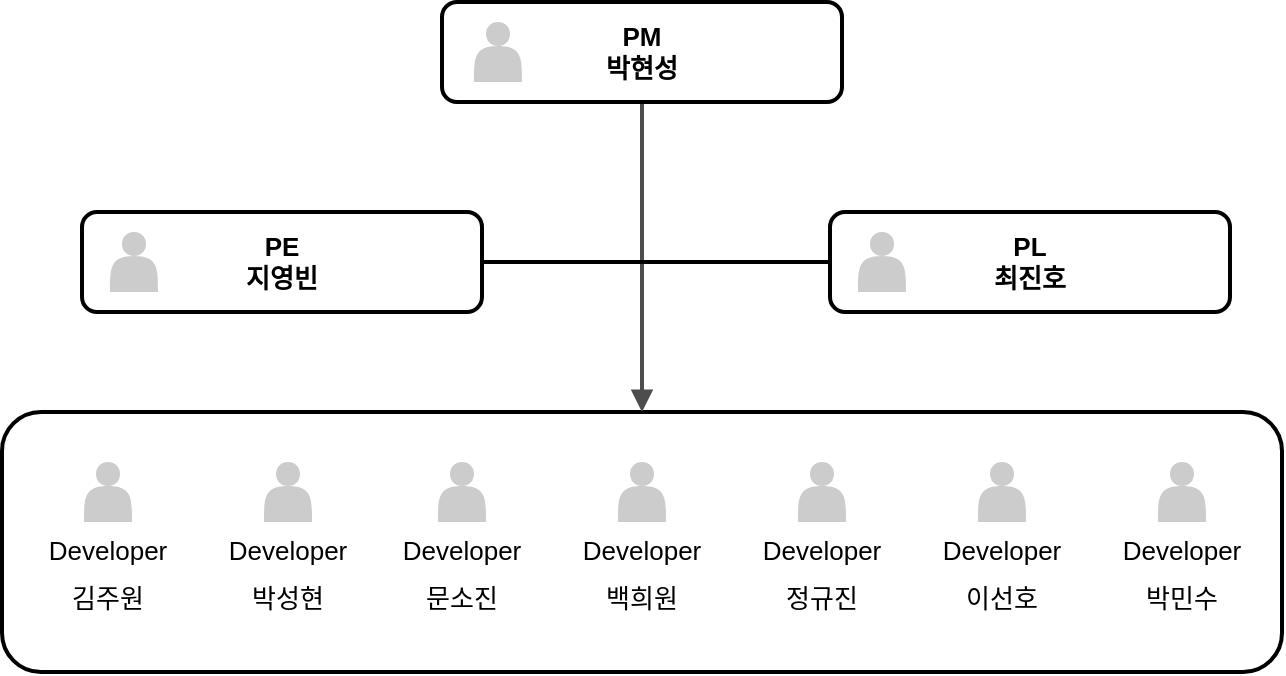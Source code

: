 <mxfile version="14.4.3" type="device"><diagram name="Page-1" id="19d8dcba-68ad-dc05-1034-9cf7b2a963f6"><mxGraphModel dx="905" dy="805" grid="1" gridSize="10" guides="1" tooltips="1" connect="1" arrows="1" fold="1" page="1" pageScale="1" pageWidth="400" pageHeight="400" background="none" math="0" shadow="0"><root><mxCell id="0"/><mxCell id="1" parent="0"/><mxCell id="218ae93e1282097f-19" value="" style="whiteSpace=wrap;html=1;rounded=1;shadow=0;comic=0;strokeWidth=2;fontFamily=Helvetica;align=center;fontSize=13;" parent="1" vertex="1"><mxGeometry x="80" y="245" width="640" height="130" as="geometry"/></mxCell><mxCell id="218ae93e1282097f-21" value="Developer" style="shape=actor;whiteSpace=wrap;html=1;rounded=0;shadow=0;comic=0;strokeWidth=1;fillColor=#CCCCCC;fontFamily=Helvetica;align=center;strokeColor=none;labelPosition=center;verticalLabelPosition=bottom;verticalAlign=top;fontSize=13;" parent="1" vertex="1"><mxGeometry x="211" y="270" width="24" height="30" as="geometry"/></mxCell><mxCell id="218ae93e1282097f-23" value="Developer" style="shape=actor;whiteSpace=wrap;html=1;rounded=0;shadow=0;comic=0;strokeWidth=1;fillColor=#CCCCCC;fontFamily=Helvetica;align=center;strokeColor=none;labelPosition=center;verticalLabelPosition=bottom;verticalAlign=top;fontSize=13;" parent="1" vertex="1"><mxGeometry x="298" y="270" width="24" height="30" as="geometry"/></mxCell><mxCell id="218ae93e1282097f-39" value="Developer" style="shape=actor;whiteSpace=wrap;html=1;rounded=0;shadow=0;comic=0;strokeWidth=1;fillColor=#CCCCCC;fontFamily=Helvetica;align=center;strokeColor=none;labelPosition=center;verticalLabelPosition=bottom;verticalAlign=top;fontSize=13;" parent="1" vertex="1"><mxGeometry x="121" y="270" width="24" height="30" as="geometry"/></mxCell><mxCell id="218ae93e1282097f-52" value="" style="edgeStyle=elbowEdgeStyle;rounded=1;html=1;labelBackgroundColor=none;endArrow=block;endFill=1;strokeColor=#4D4D4D;strokeWidth=2;fontFamily=Helvetica;fontSize=13;exitX=0.5;exitY=1;exitDx=0;exitDy=0;" parent="1" source="6257edae8c83ed4a-1" target="218ae93e1282097f-19" edge="1"><mxGeometry relative="1" as="geometry"><mxPoint x="218.167" y="315" as="sourcePoint"/><Array as="points"><mxPoint x="400" y="160"/><mxPoint x="414" y="140"/></Array></mxGeometry></mxCell><mxCell id="218ae93e1282097f-61" value="김주원" style="text;html=1;strokeColor=none;fillColor=none;align=center;verticalAlign=middle;whiteSpace=wrap;rounded=1;shadow=0;comic=0;fontFamily=Helvetica;fontSize=13;" parent="1" vertex="1"><mxGeometry x="88" y="325" width="90" height="25" as="geometry"/></mxCell><mxCell id="218ae93e1282097f-62" value="박성현" style="text;html=1;strokeColor=none;fillColor=none;align=center;verticalAlign=middle;whiteSpace=wrap;rounded=1;shadow=0;comic=0;fontFamily=Helvetica;fontSize=13;" parent="1" vertex="1"><mxGeometry x="178" y="325" width="90" height="25" as="geometry"/></mxCell><mxCell id="218ae93e1282097f-63" value="문소진" style="text;html=1;strokeColor=none;fillColor=none;align=center;verticalAlign=middle;whiteSpace=wrap;rounded=1;shadow=0;comic=0;fontFamily=Helvetica;fontSize=13;" parent="1" vertex="1"><mxGeometry x="265" y="325" width="90" height="25" as="geometry"/></mxCell><mxCell id="6257edae8c83ed4a-9" value="PE&lt;br style=&quot;font-size: 13px;&quot;&gt;지영빈" style="whiteSpace=wrap;html=1;rounded=1;shadow=0;comic=0;strokeWidth=2;fontFamily=Helvetica;align=center;fontSize=13;fontStyle=1" parent="1" vertex="1"><mxGeometry x="120" y="145" width="200" height="50" as="geometry"/></mxCell><mxCell id="6257edae8c83ed4a-10" value="" style="shape=actor;whiteSpace=wrap;html=1;rounded=0;shadow=0;comic=0;strokeWidth=1;fillColor=#CCCCCC;fontFamily=Helvetica;align=center;strokeColor=none;fontSize=13;fontStyle=1" parent="1" vertex="1"><mxGeometry x="134" y="155" width="24" height="30" as="geometry"/></mxCell><mxCell id="6257edae8c83ed4a-1" value="PM&lt;br style=&quot;font-size: 13px;&quot;&gt;박현성" style="whiteSpace=wrap;html=1;rounded=1;shadow=0;comic=0;strokeWidth=2;fontFamily=Helvetica;align=center;fontSize=13;fontStyle=1" parent="1" vertex="1"><mxGeometry x="300" y="40" width="200" height="50" as="geometry"/></mxCell><mxCell id="6257edae8c83ed4a-2" value="" style="shape=actor;whiteSpace=wrap;html=1;rounded=0;shadow=0;comic=0;strokeWidth=1;fillColor=#CCCCCC;fontFamily=Helvetica;align=center;strokeColor=none;fontSize=13;fontStyle=1" parent="1" vertex="1"><mxGeometry x="316" y="50" width="24" height="30" as="geometry"/></mxCell><mxCell id="218ae93e1282097f-2" value="PL&lt;br style=&quot;font-size: 13px;&quot;&gt;최진호" style="whiteSpace=wrap;html=1;rounded=1;shadow=0;comic=0;strokeWidth=2;fontFamily=Helvetica;align=center;fontSize=13;fontStyle=1" parent="1" vertex="1"><mxGeometry x="494" y="145" width="200" height="50" as="geometry"/></mxCell><mxCell id="218ae93e1282097f-3" value="" style="shape=actor;whiteSpace=wrap;html=1;rounded=0;shadow=0;comic=0;strokeWidth=1;fillColor=#CCCCCC;fontFamily=Helvetica;align=center;strokeColor=none;fontSize=13;fontStyle=1" parent="1" vertex="1"><mxGeometry x="508" y="155" width="24" height="30" as="geometry"/></mxCell><mxCell id="eXImyxtHG8lGxKt6uWZ4-1" value="Developer" style="shape=actor;whiteSpace=wrap;html=1;rounded=0;shadow=0;comic=0;strokeWidth=1;fillColor=#CCCCCC;fontFamily=Helvetica;align=center;strokeColor=none;labelPosition=center;verticalLabelPosition=bottom;verticalAlign=top;fontSize=13;" vertex="1" parent="1"><mxGeometry x="478" y="270" width="24" height="30" as="geometry"/></mxCell><mxCell id="eXImyxtHG8lGxKt6uWZ4-2" value="Developer" style="shape=actor;whiteSpace=wrap;html=1;rounded=0;shadow=0;comic=0;strokeWidth=1;fillColor=#CCCCCC;fontFamily=Helvetica;align=center;strokeColor=none;labelPosition=center;verticalLabelPosition=bottom;verticalAlign=top;fontSize=13;" vertex="1" parent="1"><mxGeometry x="568" y="270" width="24" height="30" as="geometry"/></mxCell><mxCell id="eXImyxtHG8lGxKt6uWZ4-3" value="Developer" style="shape=actor;whiteSpace=wrap;html=1;rounded=0;shadow=0;comic=0;strokeWidth=1;fillColor=#CCCCCC;fontFamily=Helvetica;align=center;strokeColor=none;labelPosition=center;verticalLabelPosition=bottom;verticalAlign=top;fontSize=13;" vertex="1" parent="1"><mxGeometry x="388" y="270" width="24" height="30" as="geometry"/></mxCell><mxCell id="eXImyxtHG8lGxKt6uWZ4-4" value="백희원" style="text;html=1;strokeColor=none;fillColor=none;align=center;verticalAlign=middle;whiteSpace=wrap;rounded=1;shadow=0;comic=0;fontFamily=Helvetica;fontSize=13;" vertex="1" parent="1"><mxGeometry x="355" y="325" width="90" height="25" as="geometry"/></mxCell><mxCell id="eXImyxtHG8lGxKt6uWZ4-5" value="정규진" style="text;html=1;strokeColor=none;fillColor=none;align=center;verticalAlign=middle;whiteSpace=wrap;rounded=1;shadow=0;comic=0;fontFamily=Helvetica;fontSize=13;" vertex="1" parent="1"><mxGeometry x="445" y="325" width="90" height="25" as="geometry"/></mxCell><mxCell id="eXImyxtHG8lGxKt6uWZ4-6" value="이선호" style="text;html=1;strokeColor=none;fillColor=none;align=center;verticalAlign=middle;whiteSpace=wrap;rounded=1;shadow=0;comic=0;fontFamily=Helvetica;fontSize=13;" vertex="1" parent="1"><mxGeometry x="535" y="325" width="90" height="25" as="geometry"/></mxCell><mxCell id="eXImyxtHG8lGxKt6uWZ4-7" value="Developer" style="shape=actor;whiteSpace=wrap;html=1;rounded=0;shadow=0;comic=0;strokeWidth=1;fillColor=#CCCCCC;fontFamily=Helvetica;align=center;strokeColor=none;labelPosition=center;verticalLabelPosition=bottom;verticalAlign=top;fontSize=13;" vertex="1" parent="1"><mxGeometry x="658" y="270" width="24" height="30" as="geometry"/></mxCell><mxCell id="eXImyxtHG8lGxKt6uWZ4-8" value="박민수" style="text;html=1;strokeColor=none;fillColor=none;align=center;verticalAlign=middle;whiteSpace=wrap;rounded=1;shadow=0;comic=0;fontFamily=Helvetica;fontSize=13;" vertex="1" parent="1"><mxGeometry x="625" y="325" width="90" height="25" as="geometry"/></mxCell><mxCell id="eXImyxtHG8lGxKt6uWZ4-9" value="" style="endArrow=none;html=1;entryX=0;entryY=0.5;entryDx=0;entryDy=0;exitX=1;exitY=0.5;exitDx=0;exitDy=0;strokeWidth=2;fontFamily=Helvetica;fontSize=13;" edge="1" parent="1" source="6257edae8c83ed4a-9" target="218ae93e1282097f-2"><mxGeometry width="50" height="50" relative="1" as="geometry"><mxPoint x="330" y="210" as="sourcePoint"/><mxPoint x="380" y="160" as="targetPoint"/></mxGeometry></mxCell></root></mxGraphModel></diagram></mxfile>